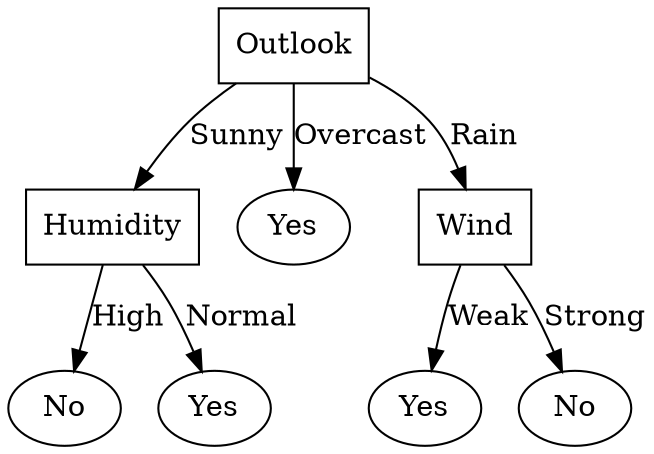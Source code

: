 // Graphic representation of the resulting decision tree
digraph {
	"099d2ec2-6245-48ef-a9cc-7c5d3e2bee7a" [label=Outlook shape=box]
	"150d3fad-4d75-45d2-b9e9-1929f5e92271" [label=Humidity shape=box]
	"099d2ec2-6245-48ef-a9cc-7c5d3e2bee7a" -> "150d3fad-4d75-45d2-b9e9-1929f5e92271" [label=Sunny]
	"eed0d796-1187-4b2b-8858-f45ae3727913" [label=No shape=ellipse]
	"150d3fad-4d75-45d2-b9e9-1929f5e92271" -> "eed0d796-1187-4b2b-8858-f45ae3727913" [label=High]
	"b12c0797-f319-46f9-8859-d0adcf8b6cbb" [label=Yes shape=ellipse]
	"150d3fad-4d75-45d2-b9e9-1929f5e92271" -> "b12c0797-f319-46f9-8859-d0adcf8b6cbb" [label=Normal]
	"75b0a97b-122c-4d3d-8265-ae0043ab232f" [label=Yes shape=ellipse]
	"099d2ec2-6245-48ef-a9cc-7c5d3e2bee7a" -> "75b0a97b-122c-4d3d-8265-ae0043ab232f" [label=Overcast]
	"703378ba-e87c-416c-a1c2-d13173fb28c1" [label=Wind shape=box]
	"099d2ec2-6245-48ef-a9cc-7c5d3e2bee7a" -> "703378ba-e87c-416c-a1c2-d13173fb28c1" [label=Rain]
	"e63ea12d-ae22-47f7-a54f-18397b8aa561" [label=Yes shape=ellipse]
	"703378ba-e87c-416c-a1c2-d13173fb28c1" -> "e63ea12d-ae22-47f7-a54f-18397b8aa561" [label=Weak]
	"c3d96715-648b-409f-babf-42d133d2cc33" [label=No shape=ellipse]
	"703378ba-e87c-416c-a1c2-d13173fb28c1" -> "c3d96715-648b-409f-babf-42d133d2cc33" [label=Strong]
}
